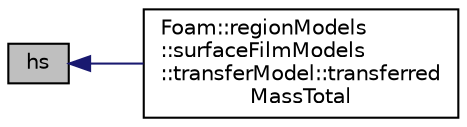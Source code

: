 digraph "hs"
{
  bgcolor="transparent";
  edge [fontname="Helvetica",fontsize="10",labelfontname="Helvetica",labelfontsize="10"];
  node [fontname="Helvetica",fontsize="10",shape=record];
  rankdir="LR";
  Node1 [label="hs",height=0.2,width=0.4,color="black", fillcolor="grey75", style="filled" fontcolor="black"];
  Node1 -> Node2 [dir="back",color="midnightblue",fontsize="10",style="solid",fontname="Helvetica"];
  Node2 [label="Foam::regionModels\l::surfaceFilmModels\l::transferModel::transferred\lMassTotal",height=0.2,width=0.4,color="black",URL="$classFoam_1_1regionModels_1_1surfaceFilmModels_1_1transferModel.html#af32580e45fe6e25cfd4f65ed7a90a911",tooltip="Return the total mass transferred. "];
}
